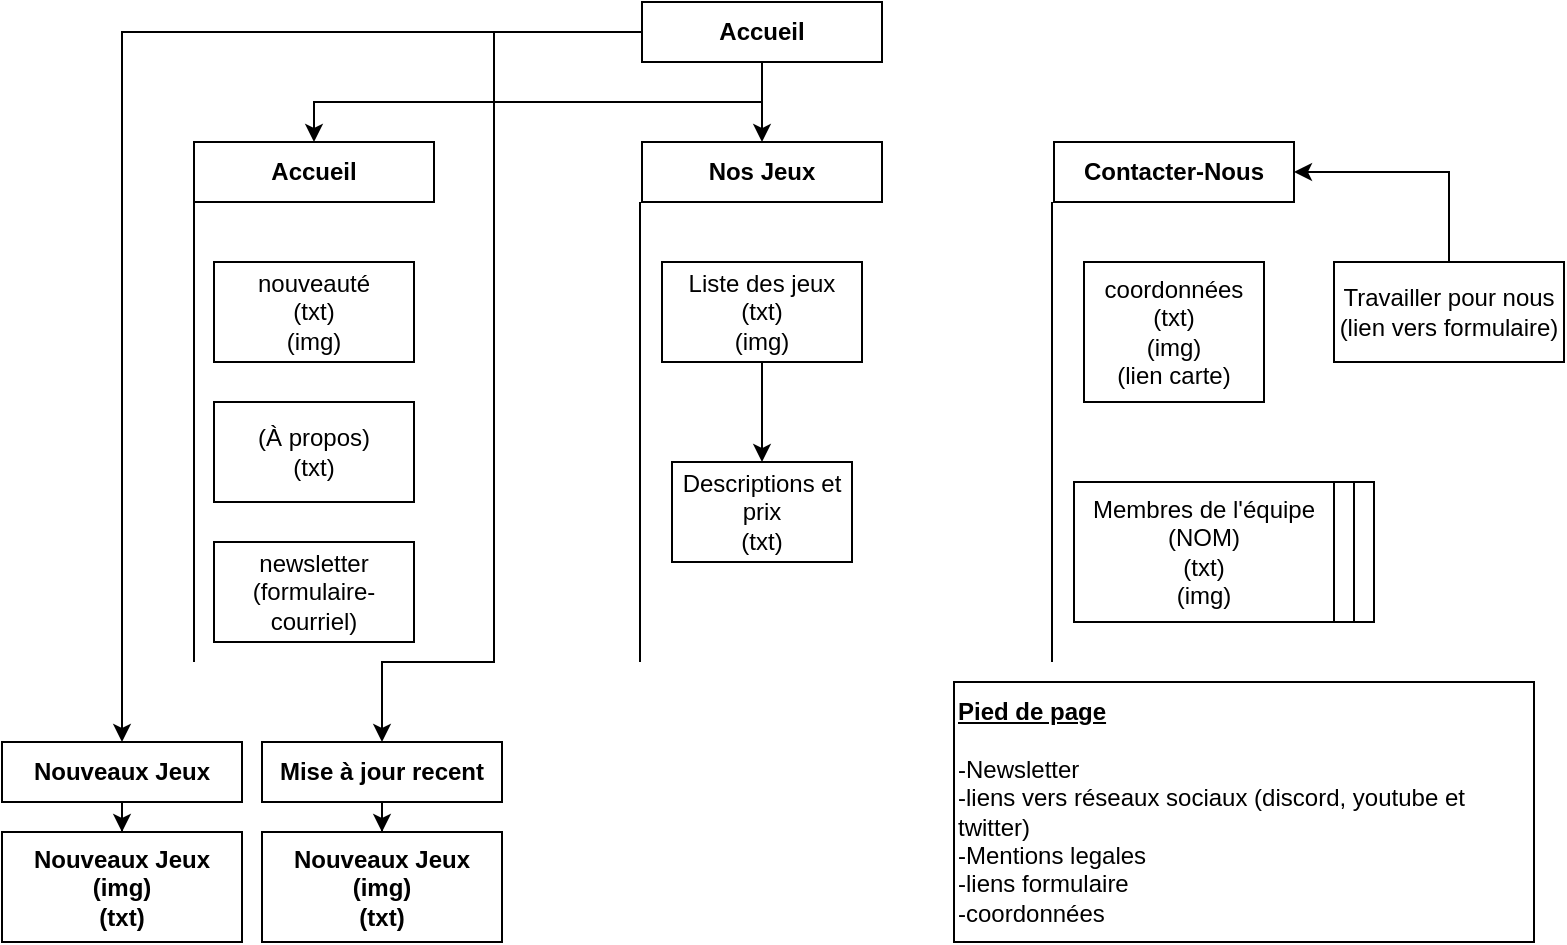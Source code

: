 <mxfile version="16.6.0" type="device"><diagram id="1RmCxvQRh6YtKOaqyyWk" name="Page-1"><mxGraphModel dx="2062" dy="794" grid="1" gridSize="10" guides="1" tooltips="1" connect="1" arrows="1" fold="1" page="1" pageScale="1" pageWidth="827" pageHeight="1169" math="0" shadow="0"><root><mxCell id="0"/><mxCell id="1" parent="0"/><mxCell id="W6ShX5Ro6Aa1AWSH53vm-1" value="&lt;b&gt;Accueil&lt;/b&gt;" style="rounded=0;whiteSpace=wrap;html=1;align=center;" vertex="1" parent="1"><mxGeometry x="130" y="120" width="120" height="30" as="geometry"/></mxCell><mxCell id="W6ShX5Ro6Aa1AWSH53vm-2" value="&lt;b&gt;Nos Jeux&lt;/b&gt;" style="rounded=0;whiteSpace=wrap;html=1;align=center;" vertex="1" parent="1"><mxGeometry x="354" y="120" width="120" height="30" as="geometry"/></mxCell><mxCell id="W6ShX5Ro6Aa1AWSH53vm-3" value="&lt;b&gt;Contacter-Nous&lt;/b&gt;" style="rounded=0;whiteSpace=wrap;html=1;align=center;" vertex="1" parent="1"><mxGeometry x="560" y="120" width="120" height="30" as="geometry"/></mxCell><mxCell id="W6ShX5Ro6Aa1AWSH53vm-14" value="" style="edgeStyle=orthogonalEdgeStyle;rounded=0;orthogonalLoop=1;jettySize=auto;html=1;" edge="1" parent="1" source="W6ShX5Ro6Aa1AWSH53vm-4" target="W6ShX5Ro6Aa1AWSH53vm-13"><mxGeometry relative="1" as="geometry"/></mxCell><mxCell id="W6ShX5Ro6Aa1AWSH53vm-4" value="Liste des jeux&lt;br&gt;(txt)&lt;br&gt;(img)" style="rounded=0;whiteSpace=wrap;html=1;align=center;" vertex="1" parent="1"><mxGeometry x="364" y="180" width="100" height="50" as="geometry"/></mxCell><mxCell id="W6ShX5Ro6Aa1AWSH53vm-6" value="coordonnées&lt;br&gt;(txt)&lt;br&gt;(img)&lt;br&gt;(lien carte)" style="rounded=0;whiteSpace=wrap;html=1;align=center;" vertex="1" parent="1"><mxGeometry x="575" y="180" width="90" height="70" as="geometry"/></mxCell><mxCell id="W6ShX5Ro6Aa1AWSH53vm-7" value="nouveauté&lt;br&gt;(txt)&lt;br&gt;(img)" style="rounded=0;whiteSpace=wrap;html=1;align=center;" vertex="1" parent="1"><mxGeometry x="140" y="180" width="100" height="50" as="geometry"/></mxCell><mxCell id="W6ShX5Ro6Aa1AWSH53vm-10" value="" style="rounded=0;whiteSpace=wrap;html=1;align=center;" vertex="1" parent="1"><mxGeometry x="590" y="290" width="130" height="70" as="geometry"/></mxCell><mxCell id="W6ShX5Ro6Aa1AWSH53vm-13" value="Descriptions et prix&lt;br&gt;(txt)" style="rounded=0;whiteSpace=wrap;html=1;align=center;" vertex="1" parent="1"><mxGeometry x="369" y="280" width="90" height="50" as="geometry"/></mxCell><mxCell id="W6ShX5Ro6Aa1AWSH53vm-15" value="(À propos)&lt;br&gt;(txt)" style="rounded=0;whiteSpace=wrap;html=1;align=center;" vertex="1" parent="1"><mxGeometry x="140" y="250" width="100" height="50" as="geometry"/></mxCell><mxCell id="W6ShX5Ro6Aa1AWSH53vm-23" value="" style="edgeStyle=orthogonalEdgeStyle;rounded=0;orthogonalLoop=1;jettySize=auto;html=1;fontSize=12;entryX=0.5;entryY=0;entryDx=0;entryDy=0;exitX=0.5;exitY=1;exitDx=0;exitDy=0;" edge="1" parent="1" source="W6ShX5Ro6Aa1AWSH53vm-17" target="W6ShX5Ro6Aa1AWSH53vm-2"><mxGeometry relative="1" as="geometry"><mxPoint x="430" y="110" as="targetPoint"/></mxGeometry></mxCell><mxCell id="W6ShX5Ro6Aa1AWSH53vm-26" value="" style="edgeStyle=orthogonalEdgeStyle;rounded=0;orthogonalLoop=1;jettySize=auto;html=1;fontSize=12;entryX=0.5;entryY=0;entryDx=0;entryDy=0;exitX=0.5;exitY=1;exitDx=0;exitDy=0;" edge="1" parent="1" source="W6ShX5Ro6Aa1AWSH53vm-17" target="W6ShX5Ro6Aa1AWSH53vm-1"><mxGeometry relative="1" as="geometry"><mxPoint x="274" y="65" as="targetPoint"/></mxGeometry></mxCell><mxCell id="W6ShX5Ro6Aa1AWSH53vm-32" value="" style="edgeStyle=orthogonalEdgeStyle;rounded=0;orthogonalLoop=1;jettySize=auto;html=1;fontSize=12;" edge="1" parent="1" source="W6ShX5Ro6Aa1AWSH53vm-17" target="W6ShX5Ro6Aa1AWSH53vm-31"><mxGeometry relative="1" as="geometry"/></mxCell><mxCell id="W6ShX5Ro6Aa1AWSH53vm-39" value="" style="edgeStyle=orthogonalEdgeStyle;rounded=0;orthogonalLoop=1;jettySize=auto;html=1;fontSize=12;entryX=0.5;entryY=0;entryDx=0;entryDy=0;exitX=0;exitY=0.5;exitDx=0;exitDy=0;" edge="1" parent="1" source="W6ShX5Ro6Aa1AWSH53vm-17" target="W6ShX5Ro6Aa1AWSH53vm-36"><mxGeometry relative="1" as="geometry"><mxPoint x="414" y="-30" as="targetPoint"/><Array as="points"><mxPoint x="280" y="65"/><mxPoint x="280" y="380"/><mxPoint x="224" y="380"/></Array></mxGeometry></mxCell><mxCell id="W6ShX5Ro6Aa1AWSH53vm-17" value="&lt;b&gt;Accueil&lt;/b&gt;" style="whiteSpace=wrap;html=1;" vertex="1" parent="1"><mxGeometry x="354" y="50" width="120" height="30" as="geometry"/></mxCell><mxCell id="W6ShX5Ro6Aa1AWSH53vm-18" value="" style="endArrow=none;html=1;rounded=0;fontSize=12;" edge="1" parent="1"><mxGeometry width="50" height="50" relative="1" as="geometry"><mxPoint x="559" y="380" as="sourcePoint"/><mxPoint x="559" y="150" as="targetPoint"/><Array as="points"><mxPoint x="559" y="220"/></Array></mxGeometry></mxCell><mxCell id="W6ShX5Ro6Aa1AWSH53vm-19" value="" style="endArrow=none;html=1;rounded=0;fontSize=12;" edge="1" parent="1"><mxGeometry width="50" height="50" relative="1" as="geometry"><mxPoint x="353" y="380" as="sourcePoint"/><mxPoint x="353" y="150" as="targetPoint"/><Array as="points"><mxPoint x="353" y="220"/></Array></mxGeometry></mxCell><mxCell id="W6ShX5Ro6Aa1AWSH53vm-20" value="" style="endArrow=none;html=1;rounded=0;fontSize=12;" edge="1" parent="1"><mxGeometry width="50" height="50" relative="1" as="geometry"><mxPoint x="130" y="380" as="sourcePoint"/><mxPoint x="130" y="150" as="targetPoint"/><Array as="points"><mxPoint x="130" y="220"/></Array></mxGeometry></mxCell><mxCell id="W6ShX5Ro6Aa1AWSH53vm-21" value="&lt;b&gt;&lt;u&gt;Pied de page&lt;/u&gt;&lt;/b&gt;&lt;br&gt;&lt;br&gt;-Newsletter&lt;br&gt;-liens vers réseaux sociaux (discord, youtube et twitter)&lt;br&gt;-Mentions legales&lt;br&gt;-liens formulaire&lt;br&gt;-coordonnées" style="rounded=0;whiteSpace=wrap;html=1;align=left;" vertex="1" parent="1"><mxGeometry x="510" y="390" width="290" height="130" as="geometry"/></mxCell><mxCell id="W6ShX5Ro6Aa1AWSH53vm-28" value="" style="edgeStyle=orthogonalEdgeStyle;rounded=0;orthogonalLoop=1;jettySize=auto;html=1;fontSize=12;entryX=1;entryY=0.5;entryDx=0;entryDy=0;exitX=0.5;exitY=0;exitDx=0;exitDy=0;" edge="1" parent="1" source="W6ShX5Ro6Aa1AWSH53vm-22" target="W6ShX5Ro6Aa1AWSH53vm-3"><mxGeometry relative="1" as="geometry"><mxPoint x="757.5" y="100" as="targetPoint"/></mxGeometry></mxCell><mxCell id="W6ShX5Ro6Aa1AWSH53vm-22" value="Travailler pour nous&lt;br&gt;(lien vers formulaire)" style="rounded=0;whiteSpace=wrap;html=1;align=center;" vertex="1" parent="1"><mxGeometry x="700" y="180" width="115" height="50" as="geometry"/></mxCell><mxCell id="W6ShX5Ro6Aa1AWSH53vm-29" value="" style="rounded=0;whiteSpace=wrap;html=1;align=center;" vertex="1" parent="1"><mxGeometry x="580" y="290" width="130" height="70" as="geometry"/></mxCell><mxCell id="W6ShX5Ro6Aa1AWSH53vm-30" value="&lt;div&gt;Membres de l'équipe&lt;/div&gt;&lt;font&gt;&lt;div&gt;(NOM)&lt;/div&gt;&lt;div&gt;(txt)&lt;/div&gt;&lt;div&gt;(img)&lt;/div&gt;&lt;/font&gt;" style="rounded=0;whiteSpace=wrap;html=1;align=center;" vertex="1" parent="1"><mxGeometry x="570" y="290" width="130" height="70" as="geometry"/></mxCell><mxCell id="W6ShX5Ro6Aa1AWSH53vm-34" value="" style="edgeStyle=orthogonalEdgeStyle;rounded=0;orthogonalLoop=1;jettySize=auto;html=1;fontSize=12;" edge="1" parent="1" source="W6ShX5Ro6Aa1AWSH53vm-31" target="W6ShX5Ro6Aa1AWSH53vm-33"><mxGeometry relative="1" as="geometry"/></mxCell><mxCell id="W6ShX5Ro6Aa1AWSH53vm-31" value="&lt;b&gt;Nouveaux Jeux&lt;/b&gt;" style="whiteSpace=wrap;html=1;" vertex="1" parent="1"><mxGeometry x="34" y="420" width="120" height="30" as="geometry"/></mxCell><mxCell id="W6ShX5Ro6Aa1AWSH53vm-33" value="&lt;b&gt;Nouveaux Jeux&lt;br&gt;(img)&lt;br&gt;(txt)&lt;br&gt;&lt;/b&gt;" style="whiteSpace=wrap;html=1;" vertex="1" parent="1"><mxGeometry x="34" y="465" width="120" height="55" as="geometry"/></mxCell><mxCell id="W6ShX5Ro6Aa1AWSH53vm-35" value="" style="edgeStyle=orthogonalEdgeStyle;rounded=0;orthogonalLoop=1;jettySize=auto;html=1;fontSize=12;" edge="1" source="W6ShX5Ro6Aa1AWSH53vm-36" target="W6ShX5Ro6Aa1AWSH53vm-37" parent="1"><mxGeometry relative="1" as="geometry"/></mxCell><mxCell id="W6ShX5Ro6Aa1AWSH53vm-36" value="&lt;b&gt;Mise à jour recent&lt;/b&gt;" style="whiteSpace=wrap;html=1;" vertex="1" parent="1"><mxGeometry x="164" y="420" width="120" height="30" as="geometry"/></mxCell><mxCell id="W6ShX5Ro6Aa1AWSH53vm-37" value="&lt;b&gt;Nouveaux Jeux&lt;br&gt;(img)&lt;br&gt;(txt)&lt;br&gt;&lt;/b&gt;" style="whiteSpace=wrap;html=1;" vertex="1" parent="1"><mxGeometry x="164" y="465" width="120" height="55" as="geometry"/></mxCell><mxCell id="W6ShX5Ro6Aa1AWSH53vm-40" value="newsletter&lt;br&gt;(formulaire-courriel)" style="rounded=0;whiteSpace=wrap;html=1;align=center;" vertex="1" parent="1"><mxGeometry x="140" y="320" width="100" height="50" as="geometry"/></mxCell></root></mxGraphModel></diagram></mxfile>